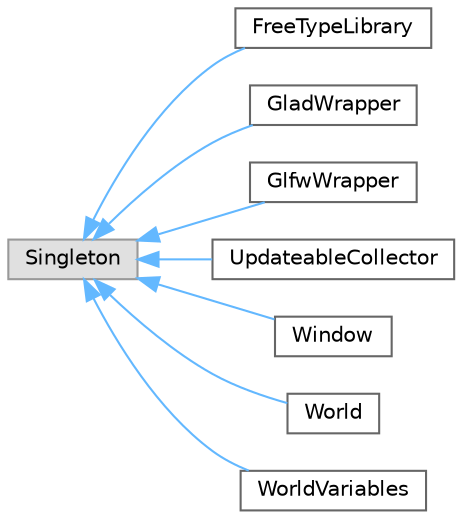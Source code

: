 digraph "Graphical Class Hierarchy"
{
 // LATEX_PDF_SIZE
  bgcolor="transparent";
  edge [fontname=Helvetica,fontsize=10,labelfontname=Helvetica,labelfontsize=10];
  node [fontname=Helvetica,fontsize=10,shape=box,height=0.2,width=0.4];
  rankdir="LR";
  Node0 [id="Node000000",label="Singleton",height=0.2,width=0.4,color="grey60", fillcolor="#E0E0E0", style="filled",tooltip=" "];
  Node0 -> Node1 [id="edge2_Node000000_Node000001",dir="back",color="steelblue1",style="solid",tooltip=" "];
  Node1 [id="Node000001",label="FreeTypeLibrary",height=0.2,width=0.4,color="grey40", fillcolor="white", style="filled",URL="$class_free_type_library.html",tooltip=" "];
  Node0 -> Node2 [id="edge3_Node000000_Node000002",dir="back",color="steelblue1",style="solid",tooltip=" "];
  Node2 [id="Node000002",label="GladWrapper",height=0.2,width=0.4,color="grey40", fillcolor="white", style="filled",URL="$class_glad_wrapper.html",tooltip=" "];
  Node0 -> Node3 [id="edge4_Node000000_Node000003",dir="back",color="steelblue1",style="solid",tooltip=" "];
  Node3 [id="Node000003",label="GlfwWrapper",height=0.2,width=0.4,color="grey40", fillcolor="white", style="filled",URL="$class_glfw_wrapper.html",tooltip=" "];
  Node0 -> Node4 [id="edge5_Node000000_Node000004",dir="back",color="steelblue1",style="solid",tooltip=" "];
  Node4 [id="Node000004",label="UpdateableCollector",height=0.2,width=0.4,color="grey40", fillcolor="white", style="filled",URL="$class_updateable_collector.html",tooltip=" "];
  Node0 -> Node5 [id="edge6_Node000000_Node000005",dir="back",color="steelblue1",style="solid",tooltip=" "];
  Node5 [id="Node000005",label="Window",height=0.2,width=0.4,color="grey40", fillcolor="white", style="filled",URL="$class_window.html",tooltip=" "];
  Node0 -> Node6 [id="edge7_Node000000_Node000006",dir="back",color="steelblue1",style="solid",tooltip=" "];
  Node6 [id="Node000006",label="World",height=0.2,width=0.4,color="grey40", fillcolor="white", style="filled",URL="$class_world.html",tooltip=" "];
  Node0 -> Node7 [id="edge8_Node000000_Node000007",dir="back",color="steelblue1",style="solid",tooltip=" "];
  Node7 [id="Node000007",label="WorldVariables",height=0.2,width=0.4,color="grey40", fillcolor="white", style="filled",URL="$class_world_variables.html",tooltip=" "];
}
